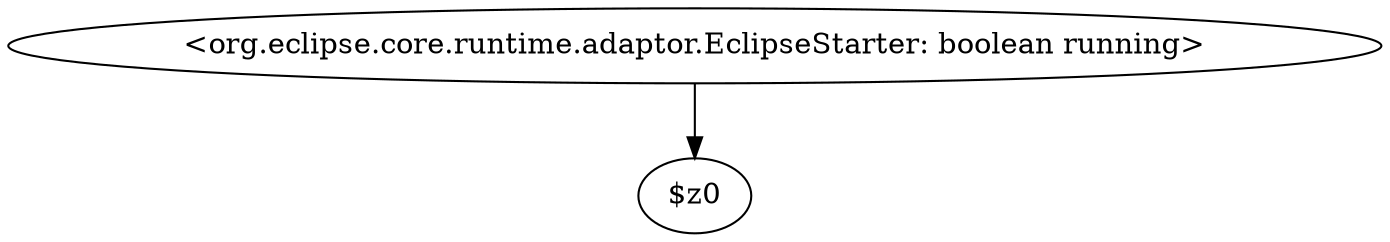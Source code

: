 digraph g {
0[label="<org.eclipse.core.runtime.adaptor.EclipseStarter: boolean running>"]
1[label="$z0"]
0->1[label=""]
}